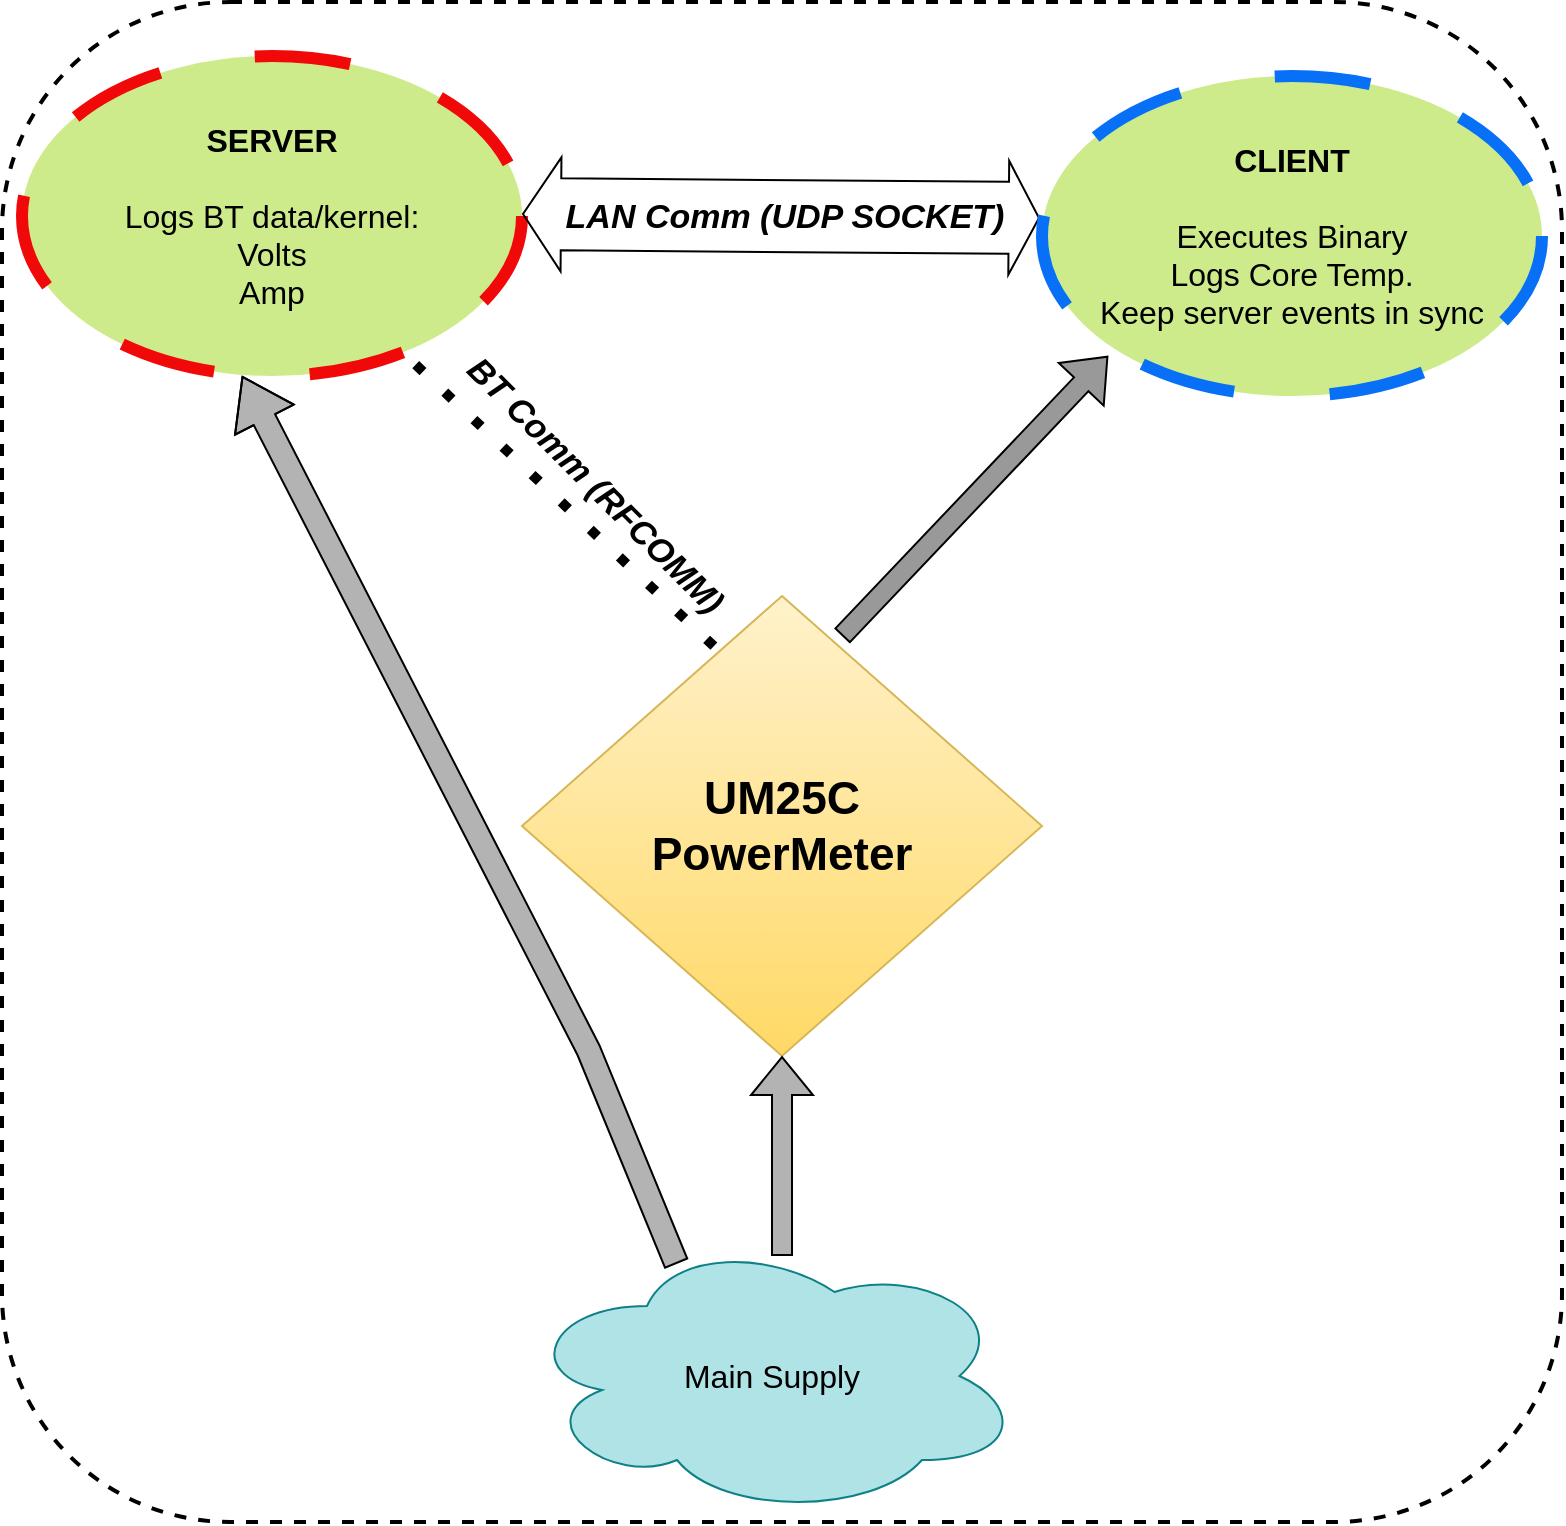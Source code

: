 <mxfile version="22.1.16" type="github">
  <diagram name="Page-1" id="mnShLLypdpEqHEAcOyUA">
    <mxGraphModel dx="1327" dy="793" grid="1" gridSize="10" guides="1" tooltips="1" connect="1" arrows="1" fold="1" page="1" pageScale="1" pageWidth="850" pageHeight="1100" math="0" shadow="0">
      <root>
        <mxCell id="0" />
        <mxCell id="1" parent="0" />
        <mxCell id="R6OGr5-woF2vyyFxdOvy-1" value="&lt;font style=&quot;font-size: 16px;&quot;&gt;&lt;b&gt;SERVER&lt;/b&gt;&lt;br&gt;&lt;br&gt;Logs BT data/kernel:&lt;br&gt;Volts&lt;br&gt;Amp&lt;/font&gt;" style="ellipse;whiteSpace=wrap;html=1;fillColor=#cdeb8b;strokeColor=#f10909;strokeWidth=6;dashed=1;dashPattern=8 8;" vertex="1" parent="1">
          <mxGeometry x="40" y="120" width="250" height="160" as="geometry" />
        </mxCell>
        <mxCell id="R6OGr5-woF2vyyFxdOvy-3" value="&lt;font style=&quot;font-size: 23px;&quot;&gt;&lt;b&gt;UM25C&lt;br&gt;PowerMeter&lt;/b&gt;&lt;/font&gt;" style="rhombus;whiteSpace=wrap;html=1;fillColor=#fff2cc;strokeColor=#d6b656;gradientColor=#ffd966;" vertex="1" parent="1">
          <mxGeometry x="290" y="390" width="260" height="230" as="geometry" />
        </mxCell>
        <mxCell id="R6OGr5-woF2vyyFxdOvy-4" value="" style="shape=flexArrow;endArrow=classic;html=1;rounded=0;entryX=0.287;entryY=0.973;entryDx=0;entryDy=0;entryPerimeter=0;fillColor=#999999;" edge="1" parent="1">
          <mxGeometry width="50" height="50" relative="1" as="geometry">
            <mxPoint x="450" y="410" as="sourcePoint" />
            <mxPoint x="583.05" y="270" as="targetPoint" />
          </mxGeometry>
        </mxCell>
        <mxCell id="R6OGr5-woF2vyyFxdOvy-5" value="&lt;font style=&quot;font-size: 16px;&quot;&gt;Main Supply&lt;/font&gt;" style="ellipse;shape=cloud;whiteSpace=wrap;html=1;fillColor=#b0e3e6;strokeColor=#0e8088;" vertex="1" parent="1">
          <mxGeometry x="290" y="710" width="250" height="140" as="geometry" />
        </mxCell>
        <mxCell id="R6OGr5-woF2vyyFxdOvy-8" value="" style="shape=flexArrow;endArrow=classic;html=1;rounded=0;exitX=0.309;exitY=0.1;exitDx=0;exitDy=0;exitPerimeter=0;width=12;endSize=7.67;entryX=0.44;entryY=1;entryDx=0;entryDy=0;entryPerimeter=0;fillColor=#B3B3B3;" edge="1" parent="1" source="R6OGr5-woF2vyyFxdOvy-5" target="R6OGr5-woF2vyyFxdOvy-1">
          <mxGeometry width="50" height="50" relative="1" as="geometry">
            <mxPoint x="399.92" y="790" as="sourcePoint" />
            <mxPoint x="120" y="280.0" as="targetPoint" />
            <Array as="points">
              <mxPoint x="323.25" y="617.12" />
            </Array>
          </mxGeometry>
        </mxCell>
        <mxCell id="R6OGr5-woF2vyyFxdOvy-10" value="" style="endArrow=none;dashed=1;html=1;dashPattern=1 3;strokeWidth=5;rounded=0;entryX=0.787;entryY=0.964;entryDx=0;entryDy=0;entryPerimeter=0;exitX=0.369;exitY=0.109;exitDx=0;exitDy=0;exitPerimeter=0;" edge="1" parent="1" source="R6OGr5-woF2vyyFxdOvy-3" target="R6OGr5-woF2vyyFxdOvy-1">
          <mxGeometry width="50" height="50" relative="1" as="geometry">
            <mxPoint x="380" y="410" as="sourcePoint" />
            <mxPoint x="450" y="380" as="targetPoint" />
          </mxGeometry>
        </mxCell>
        <mxCell id="R6OGr5-woF2vyyFxdOvy-15" value="BT Comm (RFCOMM)" style="edgeLabel;html=1;align=center;verticalAlign=middle;resizable=0;points=[];rotation=45;fontSize=17;fontStyle=3" vertex="1" connectable="0" parent="R6OGr5-woF2vyyFxdOvy-10">
          <mxGeometry x="0.218" y="6" relative="1" as="geometry">
            <mxPoint x="35" y="1" as="offset" />
          </mxGeometry>
        </mxCell>
        <mxCell id="R6OGr5-woF2vyyFxdOvy-13" value="" style="shape=flexArrow;endArrow=classic;startArrow=classic;html=1;rounded=0;entryX=-0.004;entryY=0.444;entryDx=0;entryDy=0;entryPerimeter=0;exitX=0.987;exitY=0.382;exitDx=0;exitDy=0;exitPerimeter=0;width=36;endSize=4.71;" edge="1" parent="1" target="R6OGr5-woF2vyyFxdOvy-17">
          <mxGeometry width="100" height="100" relative="1" as="geometry">
            <mxPoint x="290.0" y="199.01" as="sourcePoint" />
            <mxPoint x="550.9" y="200.99" as="targetPoint" />
          </mxGeometry>
        </mxCell>
        <mxCell id="R6OGr5-woF2vyyFxdOvy-14" value="LAN Comm (UDP SOCKET)" style="edgeLabel;html=1;align=center;verticalAlign=middle;resizable=0;points=[];fontSize=17;fontStyle=3" vertex="1" connectable="0" parent="R6OGr5-woF2vyyFxdOvy-13">
          <mxGeometry x="-0.579" y="-2" relative="1" as="geometry">
            <mxPoint x="76" y="-1" as="offset" />
          </mxGeometry>
        </mxCell>
        <mxCell id="R6OGr5-woF2vyyFxdOvy-16" value="" style="rounded=1;whiteSpace=wrap;html=1;fillColor=none;dashed=1;strokeWidth=2;" vertex="1" parent="1">
          <mxGeometry x="30" y="93" width="780" height="760" as="geometry" />
        </mxCell>
        <mxCell id="R6OGr5-woF2vyyFxdOvy-17" value="&lt;font style=&quot;font-size: 16px;&quot;&gt;&lt;b&gt;CLIENT&lt;/b&gt;&lt;br style=&quot;border-color: var(--border-color);&quot;&gt;&lt;br style=&quot;border-color: var(--border-color);&quot;&gt;&lt;/font&gt;&lt;div style=&quot;border-color: var(--border-color); font-size: 16px;&quot;&gt;&lt;font style=&quot;font-size: 16px;&quot;&gt;Executes Binary&lt;/font&gt;&lt;/div&gt;&lt;div style=&quot;border-color: var(--border-color); font-size: 16px;&quot;&gt;&lt;span style=&quot;border-color: var(--border-color); background-color: initial;&quot;&gt;&lt;font style=&quot;font-size: 16px;&quot;&gt;Logs Core Temp.&lt;/font&gt;&lt;/span&gt;&lt;/div&gt;&lt;div style=&quot;border-color: var(--border-color); font-size: 16px;&quot;&gt;&lt;span style=&quot;border-color: var(--border-color); background-color: initial;&quot;&gt;&lt;font style=&quot;font-size: 16px;&quot;&gt;Keep server events in sync&lt;/font&gt;&lt;/span&gt;&lt;/div&gt;" style="ellipse;whiteSpace=wrap;html=1;fillColor=#cdeb8b;strokeColor=#0870f7;strokeWidth=6;dashed=1;dashPattern=8 8;" vertex="1" parent="1">
          <mxGeometry x="550" y="130" width="250" height="160" as="geometry" />
        </mxCell>
        <mxCell id="R6OGr5-woF2vyyFxdOvy-18" value="" style="shape=flexArrow;endArrow=classic;html=1;rounded=0;entryX=0.5;entryY=1;entryDx=0;entryDy=0;fillColor=#B3B3B3;" edge="1" parent="1" target="R6OGr5-woF2vyyFxdOvy-3">
          <mxGeometry width="50" height="50" relative="1" as="geometry">
            <mxPoint x="420" y="720" as="sourcePoint" />
            <mxPoint x="445" y="620" as="targetPoint" />
          </mxGeometry>
        </mxCell>
      </root>
    </mxGraphModel>
  </diagram>
</mxfile>
